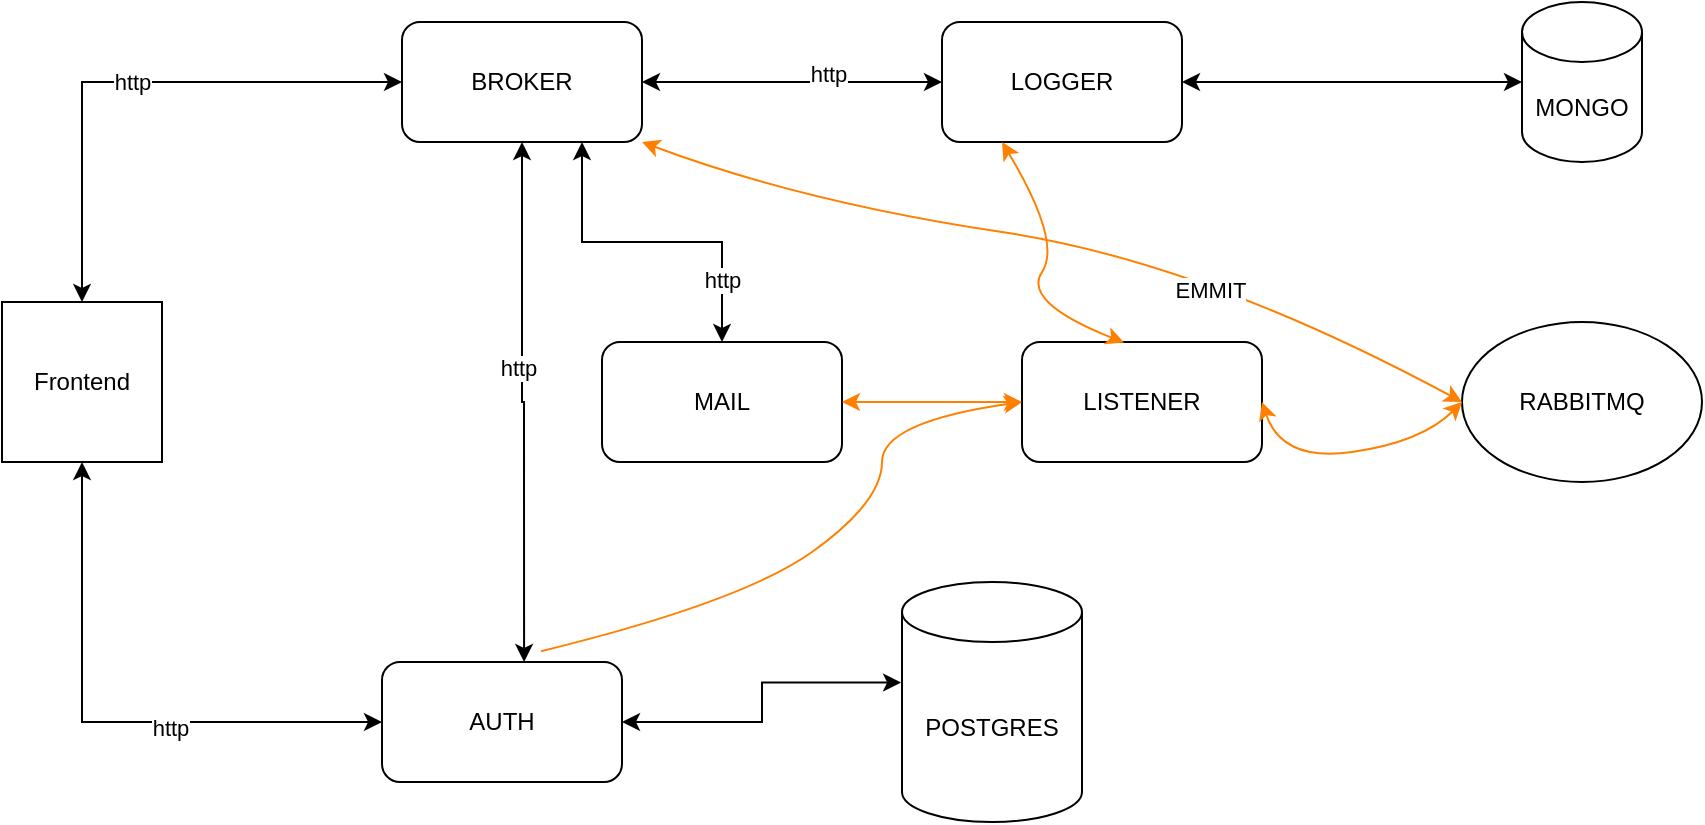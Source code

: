 <mxfile version="20.3.0" type="device"><diagram id="UuqW27NHLZXJQX9Ra9FC" name="Page-1"><mxGraphModel dx="1694" dy="1174" grid="1" gridSize="10" guides="1" tooltips="1" connect="1" arrows="1" fold="1" page="1" pageScale="1" pageWidth="1169" pageHeight="827" math="0" shadow="0"><root><mxCell id="0"/><mxCell id="1" parent="0"/><mxCell id="VEtyXYD6oku_SqN2WOOE-11" value="http" style="edgeStyle=orthogonalEdgeStyle;rounded=0;orthogonalLoop=1;jettySize=auto;html=1;exitX=0.5;exitY=0;exitDx=0;exitDy=0;entryX=0;entryY=0.5;entryDx=0;entryDy=0;startArrow=classic;startFill=1;" edge="1" parent="1" source="VEtyXYD6oku_SqN2WOOE-1" target="VEtyXYD6oku_SqN2WOOE-2"><mxGeometry relative="1" as="geometry"/></mxCell><mxCell id="VEtyXYD6oku_SqN2WOOE-1" value="Frontend" style="whiteSpace=wrap;html=1;aspect=fixed;" vertex="1" parent="1"><mxGeometry x="140" y="350" width="80" height="80" as="geometry"/></mxCell><mxCell id="VEtyXYD6oku_SqN2WOOE-12" style="edgeStyle=orthogonalEdgeStyle;rounded=0;orthogonalLoop=1;jettySize=auto;html=1;exitX=0.5;exitY=1;exitDx=0;exitDy=0;entryX=0.592;entryY=0;entryDx=0;entryDy=0;entryPerimeter=0;startArrow=classic;startFill=1;" edge="1" parent="1" source="VEtyXYD6oku_SqN2WOOE-2" target="VEtyXYD6oku_SqN2WOOE-3"><mxGeometry relative="1" as="geometry"/></mxCell><mxCell id="VEtyXYD6oku_SqN2WOOE-27" value="http" style="edgeLabel;html=1;align=center;verticalAlign=middle;resizable=0;points=[];" vertex="1" connectable="0" parent="VEtyXYD6oku_SqN2WOOE-12"><mxGeometry x="-0.133" y="-2" relative="1" as="geometry"><mxPoint as="offset"/></mxGeometry></mxCell><mxCell id="VEtyXYD6oku_SqN2WOOE-15" style="edgeStyle=orthogonalEdgeStyle;rounded=0;orthogonalLoop=1;jettySize=auto;html=1;exitX=0.75;exitY=1;exitDx=0;exitDy=0;startArrow=classic;startFill=1;" edge="1" parent="1" source="VEtyXYD6oku_SqN2WOOE-2" target="VEtyXYD6oku_SqN2WOOE-6"><mxGeometry relative="1" as="geometry"/></mxCell><mxCell id="VEtyXYD6oku_SqN2WOOE-26" value="http" style="edgeLabel;html=1;align=center;verticalAlign=middle;resizable=0;points=[];" vertex="1" connectable="0" parent="VEtyXYD6oku_SqN2WOOE-15"><mxGeometry x="0.634" relative="1" as="geometry"><mxPoint as="offset"/></mxGeometry></mxCell><mxCell id="VEtyXYD6oku_SqN2WOOE-16" style="edgeStyle=orthogonalEdgeStyle;rounded=0;orthogonalLoop=1;jettySize=auto;html=1;exitX=1;exitY=0.5;exitDx=0;exitDy=0;entryX=0;entryY=0.5;entryDx=0;entryDy=0;startArrow=classic;startFill=1;" edge="1" parent="1" source="VEtyXYD6oku_SqN2WOOE-2" target="VEtyXYD6oku_SqN2WOOE-4"><mxGeometry relative="1" as="geometry"/></mxCell><mxCell id="VEtyXYD6oku_SqN2WOOE-24" value="http" style="edgeLabel;html=1;align=center;verticalAlign=middle;resizable=0;points=[];" vertex="1" connectable="0" parent="VEtyXYD6oku_SqN2WOOE-16"><mxGeometry x="0.232" y="4" relative="1" as="geometry"><mxPoint as="offset"/></mxGeometry></mxCell><mxCell id="VEtyXYD6oku_SqN2WOOE-2" value="BROKER" style="rounded=1;whiteSpace=wrap;html=1;" vertex="1" parent="1"><mxGeometry x="340" y="210" width="120" height="60" as="geometry"/></mxCell><mxCell id="VEtyXYD6oku_SqN2WOOE-14" style="edgeStyle=orthogonalEdgeStyle;rounded=0;orthogonalLoop=1;jettySize=auto;html=1;exitX=1;exitY=0.5;exitDx=0;exitDy=0;entryX=-0.005;entryY=0.419;entryDx=0;entryDy=0;entryPerimeter=0;startArrow=classic;startFill=1;" edge="1" parent="1" source="VEtyXYD6oku_SqN2WOOE-3" target="VEtyXYD6oku_SqN2WOOE-9"><mxGeometry relative="1" as="geometry"/></mxCell><mxCell id="VEtyXYD6oku_SqN2WOOE-18" style="edgeStyle=orthogonalEdgeStyle;rounded=0;orthogonalLoop=1;jettySize=auto;html=1;exitX=0;exitY=0.5;exitDx=0;exitDy=0;entryX=0.5;entryY=1;entryDx=0;entryDy=0;startArrow=classic;startFill=1;" edge="1" parent="1" source="VEtyXYD6oku_SqN2WOOE-3" target="VEtyXYD6oku_SqN2WOOE-1"><mxGeometry relative="1" as="geometry"/></mxCell><mxCell id="VEtyXYD6oku_SqN2WOOE-23" value="http" style="edgeLabel;html=1;align=center;verticalAlign=middle;resizable=0;points=[];" vertex="1" connectable="0" parent="VEtyXYD6oku_SqN2WOOE-18"><mxGeometry x="-0.242" y="3" relative="1" as="geometry"><mxPoint as="offset"/></mxGeometry></mxCell><mxCell id="VEtyXYD6oku_SqN2WOOE-3" value="AUTH" style="rounded=1;whiteSpace=wrap;html=1;" vertex="1" parent="1"><mxGeometry x="330" y="530" width="120" height="60" as="geometry"/></mxCell><mxCell id="VEtyXYD6oku_SqN2WOOE-17" style="edgeStyle=orthogonalEdgeStyle;rounded=0;orthogonalLoop=1;jettySize=auto;html=1;exitX=1;exitY=0.5;exitDx=0;exitDy=0;entryX=0;entryY=0.5;entryDx=0;entryDy=0;entryPerimeter=0;startArrow=classic;startFill=1;" edge="1" parent="1" source="VEtyXYD6oku_SqN2WOOE-4" target="VEtyXYD6oku_SqN2WOOE-5"><mxGeometry relative="1" as="geometry"/></mxCell><mxCell id="VEtyXYD6oku_SqN2WOOE-4" value="LOGGER" style="rounded=1;whiteSpace=wrap;html=1;" vertex="1" parent="1"><mxGeometry x="610" y="210" width="120" height="60" as="geometry"/></mxCell><mxCell id="VEtyXYD6oku_SqN2WOOE-5" value="MONGO" style="shape=cylinder3;whiteSpace=wrap;html=1;boundedLbl=1;backgroundOutline=1;size=15;" vertex="1" parent="1"><mxGeometry x="900" y="200" width="60" height="80" as="geometry"/></mxCell><mxCell id="VEtyXYD6oku_SqN2WOOE-6" value="MAIL&lt;span style=&quot;color: rgba(0, 0, 0, 0); font-family: monospace; font-size: 0px; text-align: start;&quot;&gt;%3CmxGraphModel%3E%3Croot%3E%3CmxCell%20id%3D%220%22%2F%3E%3CmxCell%20id%3D%221%22%20parent%3D%220%22%2F%3E%3CmxCell%20id%3D%222%22%20value%3D%22BROKER%22%20style%3D%22rounded%3D1%3BwhiteSpace%3Dwrap%3Bhtml%3D1%3B%22%20vertex%3D%221%22%20parent%3D%221%22%3E%3CmxGeometry%20x%3D%22340%22%20y%3D%22210%22%20width%3D%22120%22%20height%3D%2260%22%20as%3D%22geometry%22%2F%3E%3C%2FmxCell%3E%3C%2Froot%3E%3C%2FmxGraphModel%3E&lt;/span&gt;" style="rounded=1;whiteSpace=wrap;html=1;" vertex="1" parent="1"><mxGeometry x="440" y="370" width="120" height="60" as="geometry"/></mxCell><mxCell id="VEtyXYD6oku_SqN2WOOE-30" style="edgeStyle=orthogonalEdgeStyle;rounded=0;orthogonalLoop=1;jettySize=auto;html=1;exitX=0;exitY=0.5;exitDx=0;exitDy=0;entryX=1;entryY=0.5;entryDx=0;entryDy=0;strokeColor=#FF8000;startArrow=classic;startFill=1;" edge="1" parent="1" source="VEtyXYD6oku_SqN2WOOE-7" target="VEtyXYD6oku_SqN2WOOE-6"><mxGeometry relative="1" as="geometry"/></mxCell><mxCell id="VEtyXYD6oku_SqN2WOOE-7" value="LISTENER" style="rounded=1;whiteSpace=wrap;html=1;" vertex="1" parent="1"><mxGeometry x="650" y="370" width="120" height="60" as="geometry"/></mxCell><mxCell id="VEtyXYD6oku_SqN2WOOE-9" value="POSTGRES" style="shape=cylinder3;whiteSpace=wrap;html=1;boundedLbl=1;backgroundOutline=1;size=15;" vertex="1" parent="1"><mxGeometry x="590" y="490" width="90" height="120" as="geometry"/></mxCell><mxCell id="VEtyXYD6oku_SqN2WOOE-10" value="RABBITMQ" style="ellipse;whiteSpace=wrap;html=1;" vertex="1" parent="1"><mxGeometry x="870" y="360" width="120" height="80" as="geometry"/></mxCell><mxCell id="VEtyXYD6oku_SqN2WOOE-20" value="" style="curved=1;endArrow=classic;html=1;rounded=0;entryX=0;entryY=0.5;entryDx=0;entryDy=0;exitX=1;exitY=1;exitDx=0;exitDy=0;startArrow=classic;startFill=1;strokeColor=#FF8000;" edge="1" parent="1" source="VEtyXYD6oku_SqN2WOOE-2" target="VEtyXYD6oku_SqN2WOOE-10"><mxGeometry width="50" height="50" relative="1" as="geometry"><mxPoint x="560" y="420" as="sourcePoint"/><mxPoint x="610" y="370" as="targetPoint"/><Array as="points"><mxPoint x="540" y="300"/><mxPoint x="740" y="330"/></Array></mxGeometry></mxCell><mxCell id="VEtyXYD6oku_SqN2WOOE-28" value="EMMIT" style="edgeLabel;html=1;align=center;verticalAlign=middle;resizable=0;points=[];" vertex="1" connectable="0" parent="VEtyXYD6oku_SqN2WOOE-20"><mxGeometry x="0.366" y="-10" relative="1" as="geometry"><mxPoint as="offset"/></mxGeometry></mxCell><mxCell id="VEtyXYD6oku_SqN2WOOE-22" value="" style="curved=1;endArrow=classic;html=1;rounded=0;strokeColor=#FF8000;entryX=0;entryY=0.5;entryDx=0;entryDy=0;exitX=1;exitY=0.5;exitDx=0;exitDy=0;startArrow=classic;startFill=1;" edge="1" parent="1" source="VEtyXYD6oku_SqN2WOOE-7" target="VEtyXYD6oku_SqN2WOOE-10"><mxGeometry width="50" height="50" relative="1" as="geometry"><mxPoint x="560" y="420" as="sourcePoint"/><mxPoint x="610" y="370" as="targetPoint"/><Array as="points"><mxPoint x="780" y="430"/><mxPoint x="850" y="420"/></Array></mxGeometry></mxCell><mxCell id="VEtyXYD6oku_SqN2WOOE-29" value="" style="curved=1;endArrow=classic;html=1;rounded=0;strokeColor=#FF8000;entryX=0.425;entryY=0.005;entryDx=0;entryDy=0;exitX=0.25;exitY=1;exitDx=0;exitDy=0;startArrow=classic;startFill=1;entryPerimeter=0;" edge="1" parent="1" source="VEtyXYD6oku_SqN2WOOE-4" target="VEtyXYD6oku_SqN2WOOE-7"><mxGeometry width="50" height="50" relative="1" as="geometry"><mxPoint x="560" y="420" as="sourcePoint"/><mxPoint x="610" y="370" as="targetPoint"/><Array as="points"><mxPoint x="670" y="320"/><mxPoint x="650" y="350"/></Array></mxGeometry></mxCell><mxCell id="VEtyXYD6oku_SqN2WOOE-31" value="" style="curved=1;endArrow=classic;html=1;rounded=0;strokeColor=#FF8000;entryX=0;entryY=0.5;entryDx=0;entryDy=0;exitX=0.663;exitY=-0.09;exitDx=0;exitDy=0;exitPerimeter=0;" edge="1" parent="1" source="VEtyXYD6oku_SqN2WOOE-3" target="VEtyXYD6oku_SqN2WOOE-7"><mxGeometry width="50" height="50" relative="1" as="geometry"><mxPoint x="560" y="420" as="sourcePoint"/><mxPoint x="610" y="370" as="targetPoint"/><Array as="points"><mxPoint x="510" y="500"/><mxPoint x="580" y="450"/><mxPoint x="580" y="410"/></Array></mxGeometry></mxCell></root></mxGraphModel></diagram></mxfile>